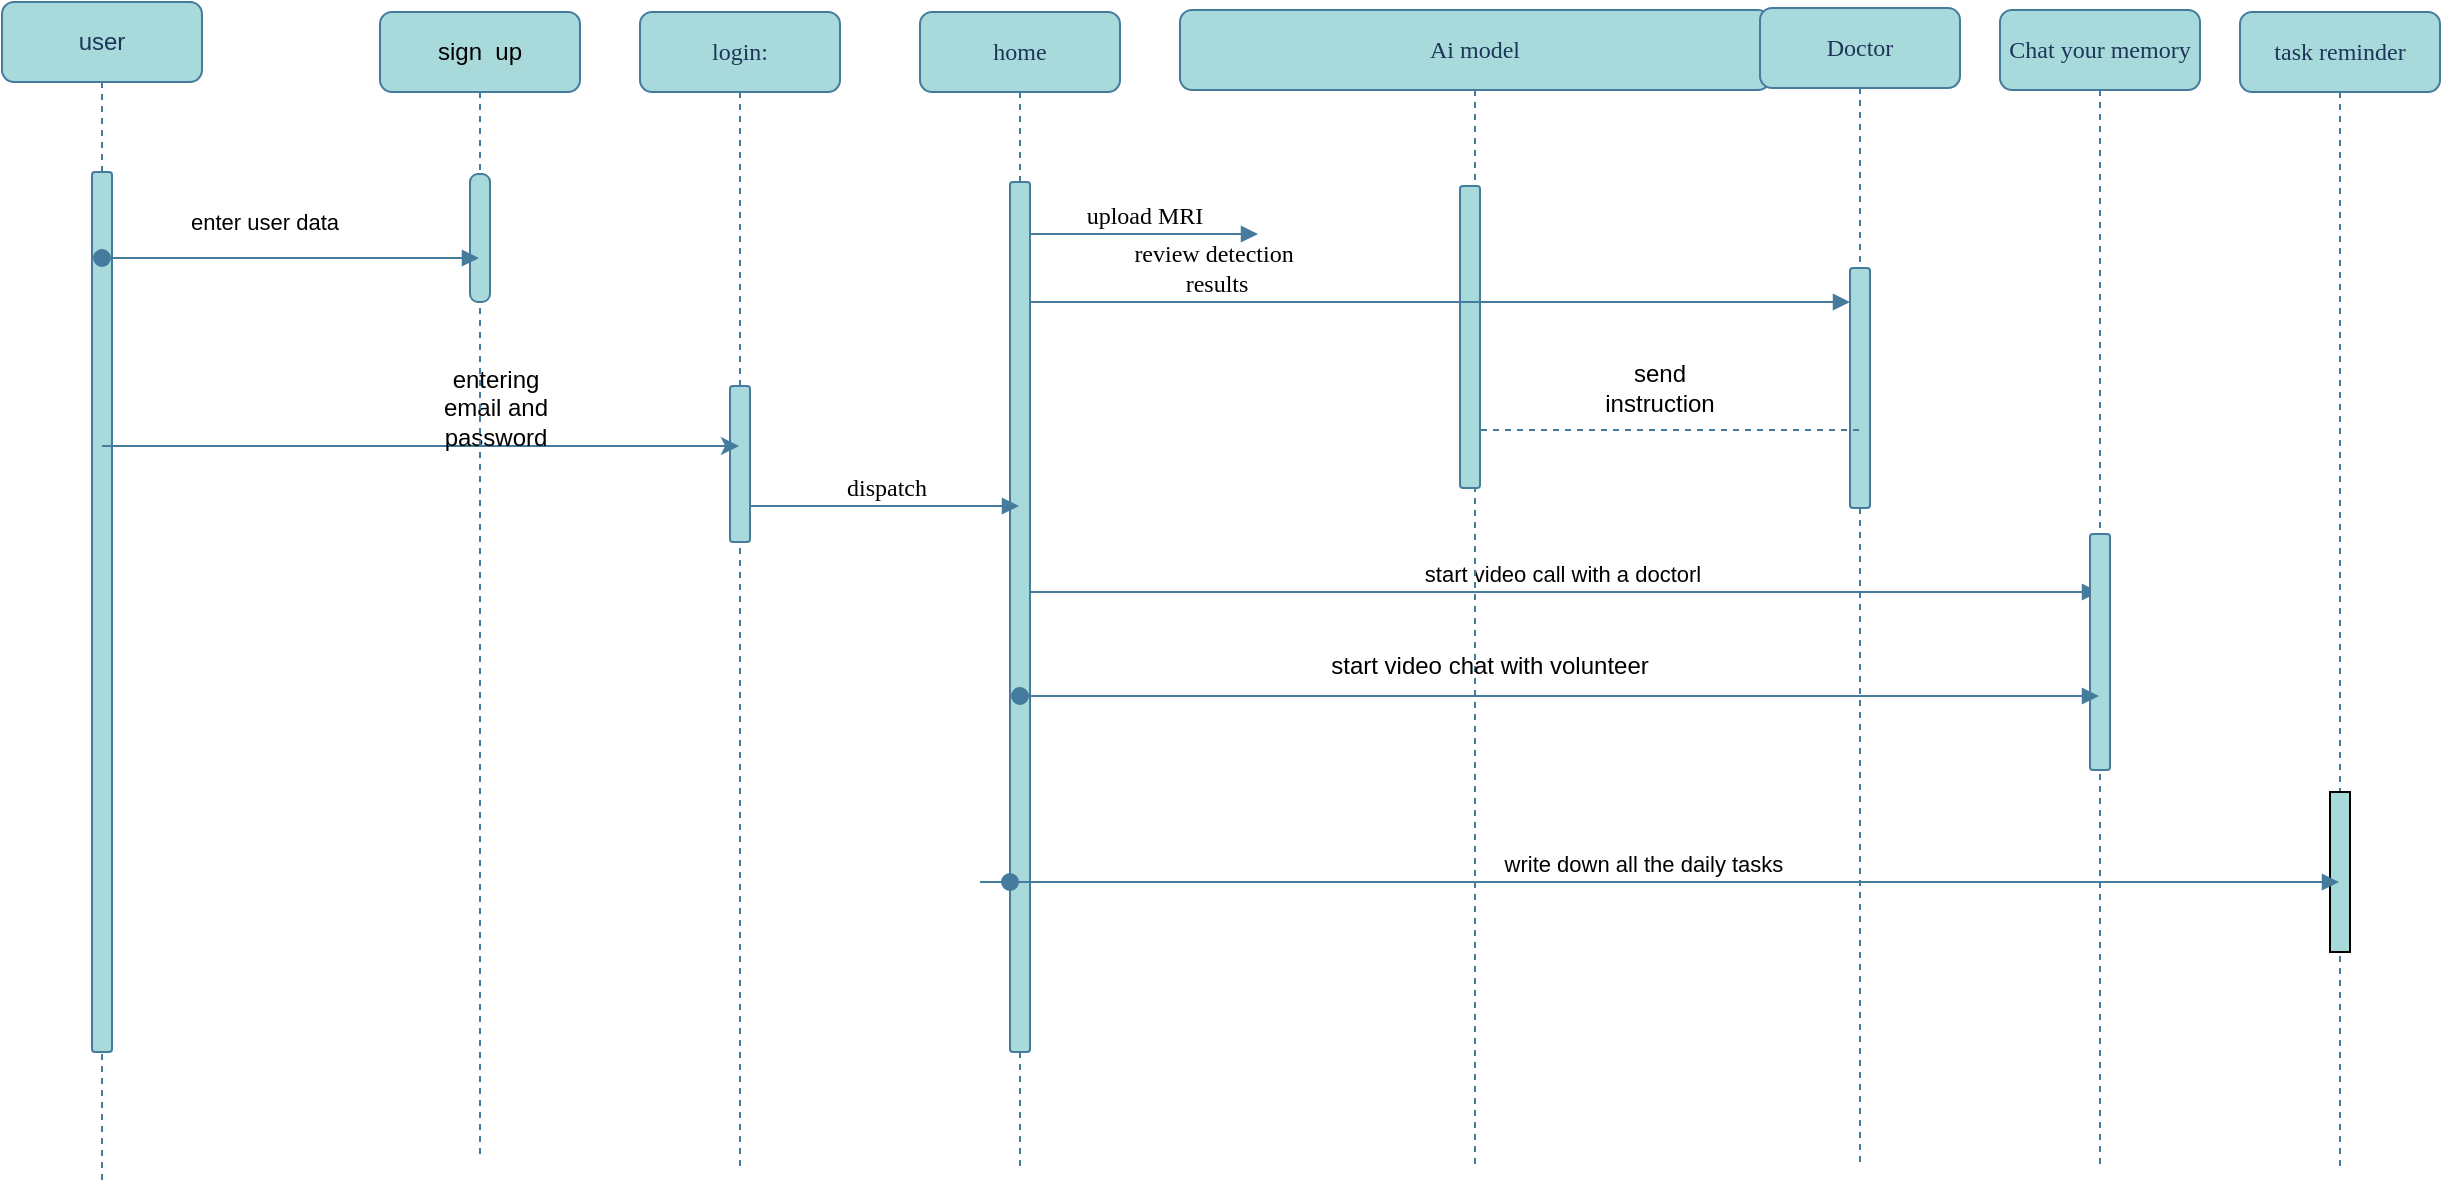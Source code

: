 <mxfile version="20.8.18" type="github"><diagram name="Page-1" id="13e1069c-82ec-6db2-03f1-153e76fe0fe0"><mxGraphModel dx="1050" dy="591" grid="0" gridSize="10" guides="1" tooltips="1" connect="1" arrows="1" fold="1" page="1" pageScale="1" pageWidth="1700" pageHeight="1100" background="none" math="0" shadow="0"><root><mxCell id="0"/><mxCell id="1" parent="0"/><mxCell id="7baba1c4bc27f4b0-2" value="home" style="shape=umlLifeline;perimeter=lifelinePerimeter;whiteSpace=wrap;html=1;container=1;collapsible=0;recursiveResize=0;outlineConnect=0;rounded=1;shadow=0;comic=0;labelBackgroundColor=none;strokeWidth=1;fontFamily=Verdana;fontSize=12;align=center;fillColor=#A8DADC;strokeColor=#457B9D;fontColor=#1D3557;" parent="1" vertex="1"><mxGeometry x="490" y="115" width="100" height="580" as="geometry"/></mxCell><mxCell id="7baba1c4bc27f4b0-10" value="" style="html=1;points=[];perimeter=orthogonalPerimeter;rounded=1;shadow=0;comic=0;labelBackgroundColor=none;strokeWidth=1;fontFamily=Verdana;fontSize=12;align=center;fillColor=#A8DADC;strokeColor=#457B9D;fontColor=#1D3557;" parent="7baba1c4bc27f4b0-2" vertex="1"><mxGeometry x="45" y="85" width="10" height="435" as="geometry"/></mxCell><mxCell id="NwF6FNZLCDTrNRNX7nRo-11" value="start video call with a doctorl" style="html=1;verticalAlign=bottom;endArrow=block;edgeStyle=elbowEdgeStyle;elbow=vertical;curved=0;rounded=0;strokeColor=#457B9D;" edge="1" parent="7baba1c4bc27f4b0-2" target="7baba1c4bc27f4b0-5"><mxGeometry x="0.031" width="80" relative="1" as="geometry"><mxPoint x="55" y="270" as="sourcePoint"/><mxPoint x="135" y="270" as="targetPoint"/><Array as="points"><mxPoint x="320" y="290"/></Array><mxPoint as="offset"/></mxGeometry></mxCell><mxCell id="7baba1c4bc27f4b0-3" value="Ai model" style="shape=umlLifeline;perimeter=lifelinePerimeter;whiteSpace=wrap;html=1;container=1;collapsible=0;recursiveResize=0;outlineConnect=0;rounded=1;shadow=0;comic=0;labelBackgroundColor=none;strokeWidth=1;fontFamily=Verdana;fontSize=12;align=center;fillColor=#A8DADC;strokeColor=#457B9D;fontColor=#1D3557;" parent="1" vertex="1"><mxGeometry x="620" y="114" width="295" height="580" as="geometry"/></mxCell><mxCell id="NwF6FNZLCDTrNRNX7nRo-27" value="start video chat with&amp;nbsp;volunteer" style="text;strokeColor=none;align=center;fillColor=none;html=1;verticalAlign=middle;whiteSpace=wrap;rounded=0;" vertex="1" parent="7baba1c4bc27f4b0-3"><mxGeometry x="50" y="313" width="210" height="30" as="geometry"/></mxCell><mxCell id="7baba1c4bc27f4b0-13" value="" style="html=1;points=[];perimeter=orthogonalPerimeter;rounded=1;shadow=0;comic=0;labelBackgroundColor=none;strokeWidth=1;fontFamily=Verdana;fontSize=12;align=center;fillColor=#A8DADC;strokeColor=#457B9D;fontColor=#1D3557;glass=0;" parent="7baba1c4bc27f4b0-3" vertex="1"><mxGeometry x="140" y="88" width="10" height="151" as="geometry"/></mxCell><mxCell id="NwF6FNZLCDTrNRNX7nRo-4" value="send instruction" style="text;strokeColor=none;align=center;fillColor=none;html=1;verticalAlign=middle;whiteSpace=wrap;rounded=0;" vertex="1" parent="7baba1c4bc27f4b0-3"><mxGeometry x="210" y="174" width="60" height="30" as="geometry"/></mxCell><mxCell id="7baba1c4bc27f4b0-4" value="Doctor" style="shape=umlLifeline;perimeter=lifelinePerimeter;whiteSpace=wrap;html=1;container=1;collapsible=0;recursiveResize=0;outlineConnect=0;rounded=1;shadow=0;comic=0;labelBackgroundColor=none;strokeWidth=1;fontFamily=Verdana;fontSize=12;align=center;fillColor=#A8DADC;strokeColor=#457B9D;fontColor=#1D3557;" parent="1" vertex="1"><mxGeometry x="910" y="113" width="100" height="580" as="geometry"/></mxCell><mxCell id="7baba1c4bc27f4b0-16" value="" style="html=1;points=[];perimeter=orthogonalPerimeter;rounded=1;shadow=0;comic=0;labelBackgroundColor=none;strokeWidth=1;fontFamily=Verdana;fontSize=12;align=center;fillColor=#A8DADC;strokeColor=#457B9D;fontColor=#1D3557;" parent="7baba1c4bc27f4b0-4" vertex="1"><mxGeometry x="45" y="130" width="10" height="120" as="geometry"/></mxCell><mxCell id="7baba1c4bc27f4b0-5" value="Chat your memory" style="shape=umlLifeline;perimeter=lifelinePerimeter;whiteSpace=wrap;html=1;container=1;collapsible=0;recursiveResize=0;outlineConnect=0;rounded=1;shadow=0;comic=0;labelBackgroundColor=none;strokeWidth=1;fontFamily=Verdana;fontSize=12;align=center;fillColor=#A8DADC;strokeColor=#457B9D;fontColor=#1D3557;" parent="1" vertex="1"><mxGeometry x="1030" y="114" width="100" height="580" as="geometry"/></mxCell><mxCell id="7baba1c4bc27f4b0-19" value="" style="html=1;points=[];perimeter=orthogonalPerimeter;rounded=1;shadow=0;comic=0;labelBackgroundColor=none;strokeWidth=1;fontFamily=Verdana;fontSize=12;align=center;fillColor=#A8DADC;strokeColor=#457B9D;fontColor=#1D3557;" parent="7baba1c4bc27f4b0-5" vertex="1"><mxGeometry x="45" y="262" width="10" height="118" as="geometry"/></mxCell><mxCell id="7baba1c4bc27f4b0-6" value="task reminder" style="shape=umlLifeline;perimeter=lifelinePerimeter;whiteSpace=wrap;html=1;container=1;collapsible=0;recursiveResize=0;outlineConnect=0;rounded=1;shadow=0;comic=0;labelBackgroundColor=none;strokeWidth=1;fontFamily=Verdana;fontSize=12;align=center;fillColor=#A8DADC;strokeColor=#457B9D;fontColor=#1D3557;" parent="1" vertex="1"><mxGeometry x="1150" y="115" width="100" height="580" as="geometry"/></mxCell><mxCell id="NwF6FNZLCDTrNRNX7nRo-8" value="" style="html=1;points=[];perimeter=orthogonalPerimeter;outlineConnect=0;targetShapes=umlLifeline;portConstraint=eastwest;newEdgeStyle={&quot;edgeStyle&quot;:&quot;elbowEdgeStyle&quot;,&quot;elbow&quot;:&quot;vertical&quot;,&quot;curved&quot;:0,&quot;rounded&quot;:0};fillColor=#A8DADC;direction=west;" vertex="1" parent="7baba1c4bc27f4b0-6"><mxGeometry x="45" y="390" width="10" height="80" as="geometry"/></mxCell><mxCell id="7baba1c4bc27f4b0-8" value="login:" style="shape=umlLifeline;perimeter=lifelinePerimeter;whiteSpace=wrap;html=1;container=1;collapsible=0;recursiveResize=0;outlineConnect=0;rounded=1;shadow=0;comic=0;labelBackgroundColor=none;strokeWidth=1;fontFamily=Verdana;fontSize=12;align=center;fillColor=#A8DADC;strokeColor=#457B9D;fontColor=#1D3557;" parent="1" vertex="1"><mxGeometry x="350" y="115" width="100" height="580" as="geometry"/></mxCell><mxCell id="7baba1c4bc27f4b0-9" value="" style="html=1;points=[];perimeter=orthogonalPerimeter;rounded=1;shadow=0;comic=0;labelBackgroundColor=none;strokeWidth=1;fontFamily=Verdana;fontSize=12;align=center;fillColor=#A8DADC;strokeColor=#457B9D;fontColor=#1D3557;direction=west;" parent="7baba1c4bc27f4b0-8" vertex="1"><mxGeometry x="45" y="187" width="10" height="78" as="geometry"/></mxCell><mxCell id="7baba1c4bc27f4b0-17" value="review detection&amp;nbsp;&lt;br&gt;results" style="html=1;verticalAlign=bottom;endArrow=block;labelBackgroundColor=none;fontFamily=Verdana;fontSize=12;edgeStyle=elbowEdgeStyle;elbow=vertical;strokeColor=#457B9D;fontColor=default;" parent="1" source="7baba1c4bc27f4b0-13" target="7baba1c4bc27f4b0-16" edge="1"><mxGeometry relative="1" as="geometry"><mxPoint x="590" y="260" as="sourcePoint"/><Array as="points"><mxPoint x="540" y="260"/></Array></mxGeometry></mxCell><mxCell id="7baba1c4bc27f4b0-11" value="dispatch" style="html=1;verticalAlign=bottom;endArrow=block;labelBackgroundColor=none;fontFamily=Verdana;fontSize=12;edgeStyle=elbowEdgeStyle;elbow=vertical;strokeColor=#457B9D;fontColor=default;" parent="1" source="7baba1c4bc27f4b0-9" target="7baba1c4bc27f4b0-2" edge="1"><mxGeometry relative="1" as="geometry"><mxPoint x="300" y="230" as="sourcePoint"/><Array as="points"><mxPoint x="445" y="362"/><mxPoint x="444" y="346"/></Array></mxGeometry></mxCell><mxCell id="7baba1c4bc27f4b0-14" value="upload MRI" style="html=1;verticalAlign=bottom;endArrow=block;labelBackgroundColor=none;fontFamily=Verdana;fontSize=12;edgeStyle=elbowEdgeStyle;elbow=vertical;strokeColor=#457B9D;fontColor=default;" parent="1" source="7baba1c4bc27f4b0-10" edge="1"><mxGeometry relative="1" as="geometry"><mxPoint x="450" y="240" as="sourcePoint"/><mxPoint x="659" y="226" as="targetPoint"/><Array as="points"><mxPoint x="645" y="226"/></Array></mxGeometry></mxCell><mxCell id="MsLs-r4p8w__qgbVV_I5-2" value="user" style="shape=umlLifeline;perimeter=lifelinePerimeter;whiteSpace=wrap;html=1;container=0;dropTarget=0;collapsible=0;recursiveResize=0;outlineConnect=0;portConstraint=eastwest;newEdgeStyle={&quot;edgeStyle&quot;:&quot;elbowEdgeStyle&quot;,&quot;elbow&quot;:&quot;vertical&quot;,&quot;curved&quot;:0,&quot;rounded&quot;:0};strokeColor=#457B9D;fontColor=#1D3557;fillColor=#A8DADC;rounded=1;" parent="1" vertex="1"><mxGeometry x="31" y="110" width="100" height="590" as="geometry"/></mxCell><mxCell id="MsLs-r4p8w__qgbVV_I5-3" value="" style="html=1;points=[];perimeter=orthogonalPerimeter;outlineConnect=0;targetShapes=umlLifeline;portConstraint=eastwest;newEdgeStyle={&quot;edgeStyle&quot;:&quot;elbowEdgeStyle&quot;,&quot;elbow&quot;:&quot;vertical&quot;,&quot;curved&quot;:0,&quot;rounded&quot;:0};rounded=1;strokeColor=#457B9D;fontColor=#1D3557;fillColor=#A8DADC;" parent="MsLs-r4p8w__qgbVV_I5-2" vertex="1"><mxGeometry x="45" y="85" width="10" height="440" as="geometry"/></mxCell><mxCell id="NwF6FNZLCDTrNRNX7nRo-1" value="" style="edgeStyle=none;orthogonalLoop=1;jettySize=auto;html=1;rounded=0;strokeColor=#457B9D;" edge="1" parent="1" source="MsLs-r4p8w__qgbVV_I5-2" target="7baba1c4bc27f4b0-8"><mxGeometry width="80" relative="1" as="geometry"><mxPoint x="80" y="250" as="sourcePoint"/><mxPoint x="150" y="250" as="targetPoint"/><Array as="points"><mxPoint x="319" y="332"/></Array></mxGeometry></mxCell><mxCell id="NwF6FNZLCDTrNRNX7nRo-2" value="entering email and password" style="text;strokeColor=none;align=center;fillColor=none;html=1;verticalAlign=middle;whiteSpace=wrap;rounded=0;" vertex="1" parent="1"><mxGeometry x="248" y="288" width="60" height="50" as="geometry"/></mxCell><mxCell id="NwF6FNZLCDTrNRNX7nRo-15" value="write down all the daily tasks&amp;nbsp;" style="html=1;verticalAlign=bottom;startArrow=oval;startFill=1;endArrow=block;startSize=8;edgeStyle=elbowEdgeStyle;elbow=vertical;curved=0;rounded=0;strokeColor=#457B9D;" edge="1" parent="1" source="7baba1c4bc27f4b0-10" target="7baba1c4bc27f4b0-6"><mxGeometry width="60" relative="1" as="geometry"><mxPoint x="510" y="570" as="sourcePoint"/><mxPoint x="570" y="570" as="targetPoint"/><Array as="points"><mxPoint x="520" y="550"/></Array></mxGeometry></mxCell><mxCell id="NwF6FNZLCDTrNRNX7nRo-19" value="sign&amp;nbsp; up" style="shape=umlLifeline;perimeter=lifelinePerimeter;whiteSpace=wrap;html=1;container=0;dropTarget=0;collapsible=0;recursiveResize=0;outlineConnect=0;portConstraint=eastwest;newEdgeStyle={&quot;edgeStyle&quot;:&quot;elbowEdgeStyle&quot;,&quot;elbow&quot;:&quot;vertical&quot;,&quot;curved&quot;:0,&quot;rounded&quot;:0};rounded=1;fillColor=#A8DADC;strokeColor=#457B9D;" vertex="1" parent="1"><mxGeometry x="220" y="115" width="100" height="572" as="geometry"/></mxCell><mxCell id="NwF6FNZLCDTrNRNX7nRo-20" value="" style="html=1;points=[];perimeter=orthogonalPerimeter;outlineConnect=0;targetShapes=umlLifeline;portConstraint=eastwest;newEdgeStyle={&quot;edgeStyle&quot;:&quot;elbowEdgeStyle&quot;,&quot;elbow&quot;:&quot;vertical&quot;,&quot;curved&quot;:0,&quot;rounded&quot;:0};rounded=1;fillColor=#A8DADC;arcSize=40;strokeColor=#457B9D;" vertex="1" parent="NwF6FNZLCDTrNRNX7nRo-19"><mxGeometry x="45" y="81" width="10" height="64" as="geometry"/></mxCell><mxCell id="NwF6FNZLCDTrNRNX7nRo-22" value="enter user data" style="html=1;verticalAlign=bottom;startArrow=oval;startFill=1;endArrow=block;startSize=8;edgeStyle=elbowEdgeStyle;elbow=vertical;curved=0;rounded=0;strokeColor=#457B9D;" edge="1" parent="1" source="MsLs-r4p8w__qgbVV_I5-2" target="NwF6FNZLCDTrNRNX7nRo-19"><mxGeometry x="-0.146" y="9" width="60" relative="1" as="geometry"><mxPoint x="144" y="562" as="sourcePoint"/><mxPoint x="168" y="245" as="targetPoint"/><Array as="points"><mxPoint x="144" y="238"/><mxPoint x="129" y="302"/><mxPoint x="490" y="785"/></Array><mxPoint as="offset"/></mxGeometry></mxCell><mxCell id="NwF6FNZLCDTrNRNX7nRo-31" value="" style="endArrow=none;dashed=1;endFill=0;html=1;rounded=0;startArrow=none;strokeColor=#457B9D;" edge="1" parent="1" source="7baba1c4bc27f4b0-4" target="7baba1c4bc27f4b0-13"><mxGeometry width="160" relative="1" as="geometry"><mxPoint x="1352" y="434" as="sourcePoint"/><mxPoint x="1387" y="407" as="targetPoint"/><Array as="points"><mxPoint x="813" y="324"/></Array></mxGeometry></mxCell><mxCell id="NwF6FNZLCDTrNRNX7nRo-33" value="" style="html=1;verticalAlign=bottom;startArrow=oval;startFill=1;endArrow=block;startSize=8;edgeStyle=elbowEdgeStyle;elbow=vertical;curved=0;rounded=0;strokeColor=#457B9D;" edge="1" parent="1" source="7baba1c4bc27f4b0-2" target="7baba1c4bc27f4b0-5"><mxGeometry width="60" relative="1" as="geometry"><mxPoint x="973" y="369" as="sourcePoint"/><mxPoint x="1028" y="369" as="targetPoint"/><Array as="points"><mxPoint x="815" y="457"/><mxPoint x="885" y="469"/><mxPoint x="998" y="360"/></Array></mxGeometry></mxCell></root></mxGraphModel></diagram></mxfile>